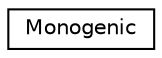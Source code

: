 digraph "Graphical Class Hierarchy"
{
  edge [fontname="Helvetica",fontsize="10",labelfontname="Helvetica",labelfontsize="10"];
  node [fontname="Helvetica",fontsize="10",shape=record];
  rankdir="LR";
  Node0 [label="Monogenic",height=0.2,width=0.4,color="black", fillcolor="white", style="filled",URL="$classMonogenic.html"];
}
